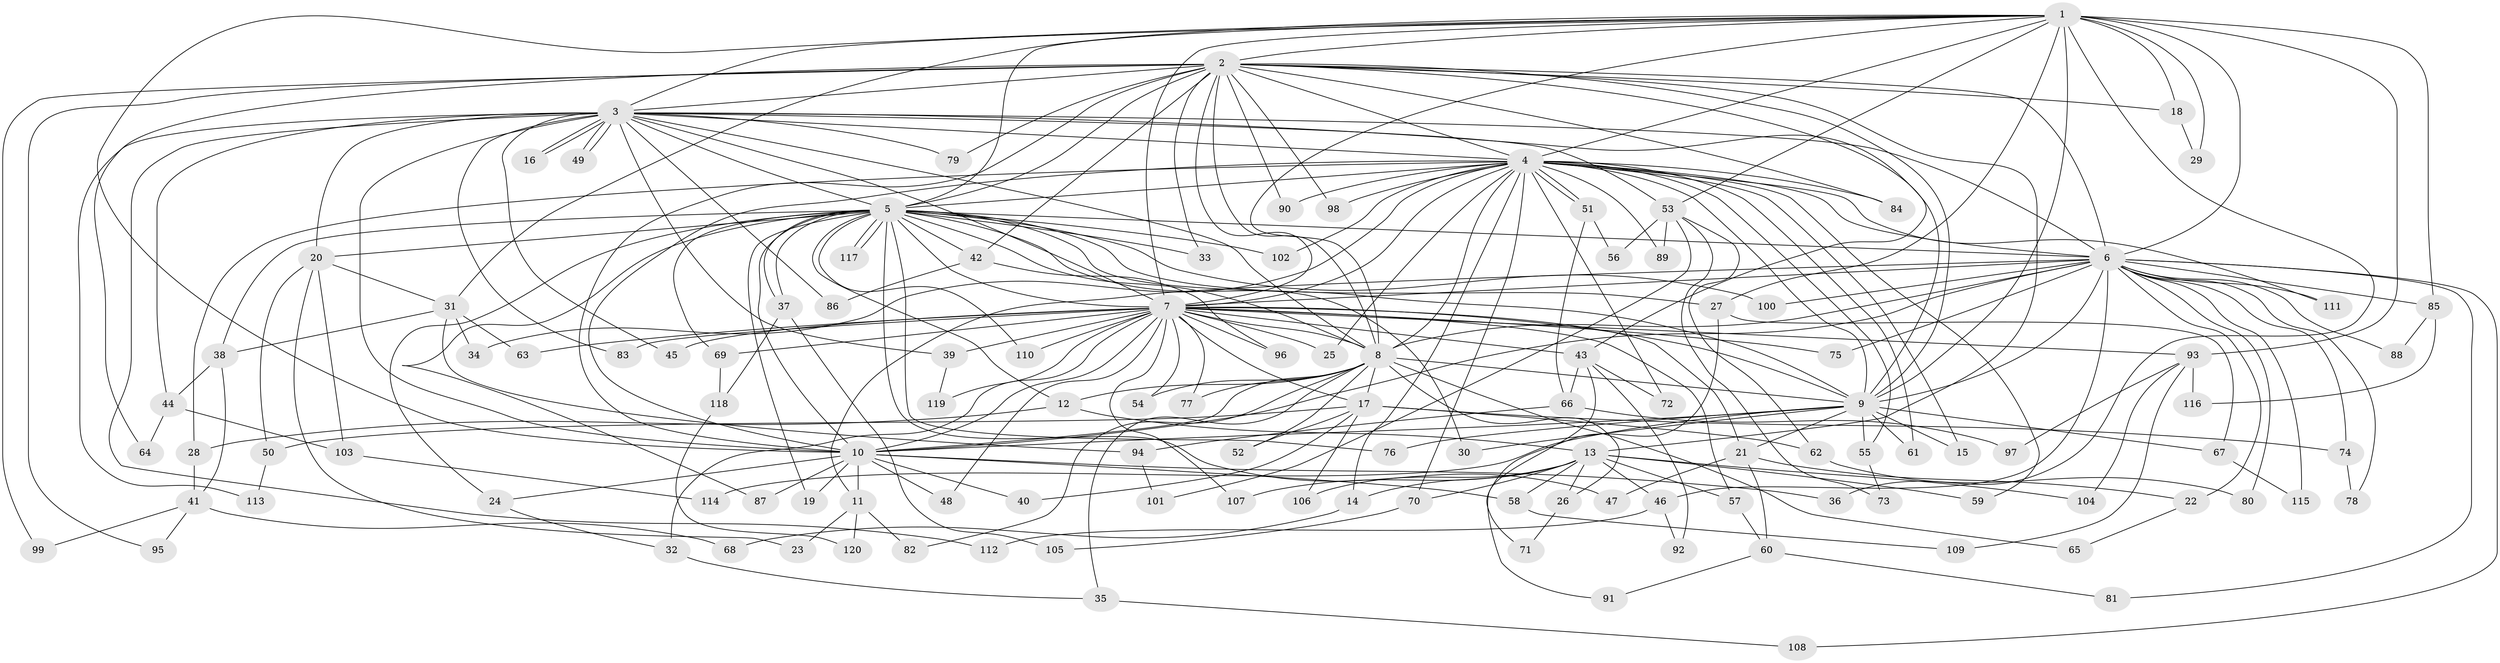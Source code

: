 // coarse degree distribution, {10: 0.041666666666666664, 32: 0.041666666666666664, 12: 0.020833333333333332, 9: 0.020833333333333332, 4: 0.10416666666666667, 5: 0.041666666666666664, 3: 0.20833333333333334, 1: 0.041666666666666664, 7: 0.0625, 2: 0.4166666666666667}
// Generated by graph-tools (version 1.1) at 2025/17/03/04/25 18:17:44]
// undirected, 120 vertices, 265 edges
graph export_dot {
graph [start="1"]
  node [color=gray90,style=filled];
  1;
  2;
  3;
  4;
  5;
  6;
  7;
  8;
  9;
  10;
  11;
  12;
  13;
  14;
  15;
  16;
  17;
  18;
  19;
  20;
  21;
  22;
  23;
  24;
  25;
  26;
  27;
  28;
  29;
  30;
  31;
  32;
  33;
  34;
  35;
  36;
  37;
  38;
  39;
  40;
  41;
  42;
  43;
  44;
  45;
  46;
  47;
  48;
  49;
  50;
  51;
  52;
  53;
  54;
  55;
  56;
  57;
  58;
  59;
  60;
  61;
  62;
  63;
  64;
  65;
  66;
  67;
  68;
  69;
  70;
  71;
  72;
  73;
  74;
  75;
  76;
  77;
  78;
  79;
  80;
  81;
  82;
  83;
  84;
  85;
  86;
  87;
  88;
  89;
  90;
  91;
  92;
  93;
  94;
  95;
  96;
  97;
  98;
  99;
  100;
  101;
  102;
  103;
  104;
  105;
  106;
  107;
  108;
  109;
  110;
  111;
  112;
  113;
  114;
  115;
  116;
  117;
  118;
  119;
  120;
  1 -- 2;
  1 -- 3;
  1 -- 4;
  1 -- 5;
  1 -- 6;
  1 -- 7;
  1 -- 8;
  1 -- 9;
  1 -- 10;
  1 -- 18;
  1 -- 27;
  1 -- 29;
  1 -- 31;
  1 -- 36;
  1 -- 53;
  1 -- 85;
  1 -- 93;
  2 -- 3;
  2 -- 4;
  2 -- 5;
  2 -- 6;
  2 -- 7;
  2 -- 8;
  2 -- 9;
  2 -- 10;
  2 -- 13;
  2 -- 18;
  2 -- 33;
  2 -- 42;
  2 -- 43;
  2 -- 64;
  2 -- 79;
  2 -- 84;
  2 -- 90;
  2 -- 95;
  2 -- 98;
  2 -- 99;
  3 -- 4;
  3 -- 5;
  3 -- 6;
  3 -- 7;
  3 -- 8;
  3 -- 9;
  3 -- 10;
  3 -- 16;
  3 -- 16;
  3 -- 20;
  3 -- 39;
  3 -- 44;
  3 -- 45;
  3 -- 49;
  3 -- 49;
  3 -- 53;
  3 -- 79;
  3 -- 83;
  3 -- 86;
  3 -- 112;
  3 -- 113;
  4 -- 5;
  4 -- 6;
  4 -- 7;
  4 -- 8;
  4 -- 9;
  4 -- 10;
  4 -- 14;
  4 -- 15;
  4 -- 25;
  4 -- 28;
  4 -- 34;
  4 -- 51;
  4 -- 51;
  4 -- 55;
  4 -- 59;
  4 -- 61;
  4 -- 70;
  4 -- 72;
  4 -- 84;
  4 -- 89;
  4 -- 90;
  4 -- 98;
  4 -- 102;
  4 -- 111;
  5 -- 6;
  5 -- 7;
  5 -- 8;
  5 -- 9;
  5 -- 10;
  5 -- 12;
  5 -- 19;
  5 -- 20;
  5 -- 24;
  5 -- 27;
  5 -- 30;
  5 -- 33;
  5 -- 37;
  5 -- 37;
  5 -- 38;
  5 -- 42;
  5 -- 47;
  5 -- 69;
  5 -- 76;
  5 -- 87;
  5 -- 100;
  5 -- 102;
  5 -- 110;
  5 -- 117;
  5 -- 117;
  6 -- 7;
  6 -- 8;
  6 -- 9;
  6 -- 10;
  6 -- 11;
  6 -- 22;
  6 -- 46;
  6 -- 74;
  6 -- 75;
  6 -- 78;
  6 -- 80;
  6 -- 81;
  6 -- 85;
  6 -- 88;
  6 -- 100;
  6 -- 108;
  6 -- 111;
  6 -- 115;
  7 -- 8;
  7 -- 9;
  7 -- 10;
  7 -- 17;
  7 -- 21;
  7 -- 25;
  7 -- 32;
  7 -- 39;
  7 -- 43;
  7 -- 45;
  7 -- 48;
  7 -- 54;
  7 -- 57;
  7 -- 63;
  7 -- 69;
  7 -- 75;
  7 -- 77;
  7 -- 83;
  7 -- 93;
  7 -- 96;
  7 -- 107;
  7 -- 110;
  7 -- 119;
  8 -- 9;
  8 -- 10;
  8 -- 12;
  8 -- 17;
  8 -- 26;
  8 -- 35;
  8 -- 52;
  8 -- 54;
  8 -- 65;
  8 -- 77;
  8 -- 82;
  9 -- 10;
  9 -- 15;
  9 -- 21;
  9 -- 30;
  9 -- 55;
  9 -- 61;
  9 -- 67;
  9 -- 76;
  9 -- 114;
  10 -- 11;
  10 -- 19;
  10 -- 24;
  10 -- 36;
  10 -- 40;
  10 -- 48;
  10 -- 58;
  10 -- 87;
  11 -- 23;
  11 -- 82;
  11 -- 120;
  12 -- 13;
  12 -- 28;
  13 -- 14;
  13 -- 26;
  13 -- 46;
  13 -- 57;
  13 -- 58;
  13 -- 59;
  13 -- 70;
  13 -- 104;
  13 -- 106;
  13 -- 107;
  14 -- 68;
  17 -- 40;
  17 -- 50;
  17 -- 52;
  17 -- 62;
  17 -- 74;
  17 -- 106;
  18 -- 29;
  20 -- 23;
  20 -- 31;
  20 -- 50;
  20 -- 103;
  21 -- 22;
  21 -- 47;
  21 -- 60;
  22 -- 65;
  24 -- 32;
  26 -- 71;
  27 -- 67;
  27 -- 91;
  28 -- 41;
  31 -- 34;
  31 -- 38;
  31 -- 63;
  31 -- 94;
  32 -- 35;
  35 -- 108;
  37 -- 105;
  37 -- 118;
  38 -- 41;
  38 -- 44;
  39 -- 119;
  41 -- 68;
  41 -- 95;
  41 -- 99;
  42 -- 86;
  42 -- 96;
  43 -- 66;
  43 -- 71;
  43 -- 72;
  43 -- 92;
  44 -- 64;
  44 -- 103;
  46 -- 92;
  46 -- 112;
  50 -- 113;
  51 -- 56;
  51 -- 66;
  53 -- 56;
  53 -- 62;
  53 -- 73;
  53 -- 89;
  53 -- 101;
  55 -- 73;
  57 -- 60;
  58 -- 109;
  60 -- 81;
  60 -- 91;
  62 -- 80;
  66 -- 94;
  66 -- 97;
  67 -- 115;
  69 -- 118;
  70 -- 105;
  74 -- 78;
  85 -- 88;
  85 -- 116;
  93 -- 97;
  93 -- 104;
  93 -- 109;
  93 -- 116;
  94 -- 101;
  103 -- 114;
  118 -- 120;
}
